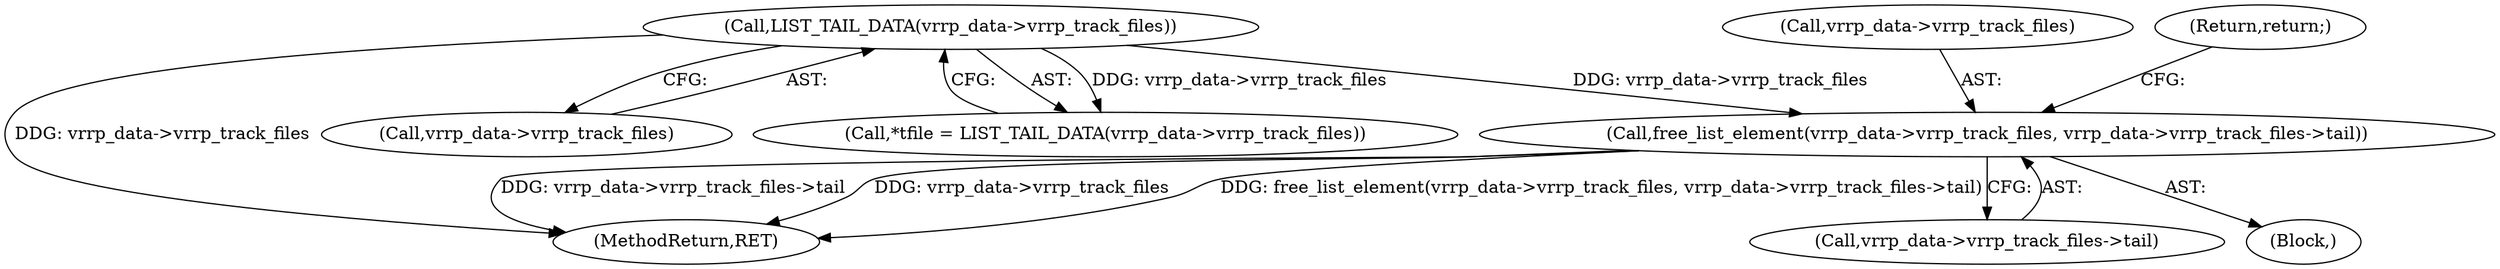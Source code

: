 digraph "0_keepalived_04f2d32871bb3b11d7dc024039952f2fe2750306_4@API" {
"1000129" [label="(Call,free_list_element(vrrp_data->vrrp_track_files, vrrp_data->vrrp_track_files->tail))"];
"1000110" [label="(Call,LIST_TAIL_DATA(vrrp_data->vrrp_track_files))"];
"1000122" [label="(Block,)"];
"1000130" [label="(Call,vrrp_data->vrrp_track_files)"];
"1000108" [label="(Call,*tfile = LIST_TAIL_DATA(vrrp_data->vrrp_track_files))"];
"1000210" [label="(MethodReturn,RET)"];
"1000138" [label="(Return,return;)"];
"1000133" [label="(Call,vrrp_data->vrrp_track_files->tail)"];
"1000129" [label="(Call,free_list_element(vrrp_data->vrrp_track_files, vrrp_data->vrrp_track_files->tail))"];
"1000110" [label="(Call,LIST_TAIL_DATA(vrrp_data->vrrp_track_files))"];
"1000111" [label="(Call,vrrp_data->vrrp_track_files)"];
"1000129" -> "1000122"  [label="AST: "];
"1000129" -> "1000133"  [label="CFG: "];
"1000130" -> "1000129"  [label="AST: "];
"1000133" -> "1000129"  [label="AST: "];
"1000138" -> "1000129"  [label="CFG: "];
"1000129" -> "1000210"  [label="DDG: vrrp_data->vrrp_track_files->tail"];
"1000129" -> "1000210"  [label="DDG: vrrp_data->vrrp_track_files"];
"1000129" -> "1000210"  [label="DDG: free_list_element(vrrp_data->vrrp_track_files, vrrp_data->vrrp_track_files->tail)"];
"1000110" -> "1000129"  [label="DDG: vrrp_data->vrrp_track_files"];
"1000110" -> "1000108"  [label="AST: "];
"1000110" -> "1000111"  [label="CFG: "];
"1000111" -> "1000110"  [label="AST: "];
"1000108" -> "1000110"  [label="CFG: "];
"1000110" -> "1000210"  [label="DDG: vrrp_data->vrrp_track_files"];
"1000110" -> "1000108"  [label="DDG: vrrp_data->vrrp_track_files"];
}
